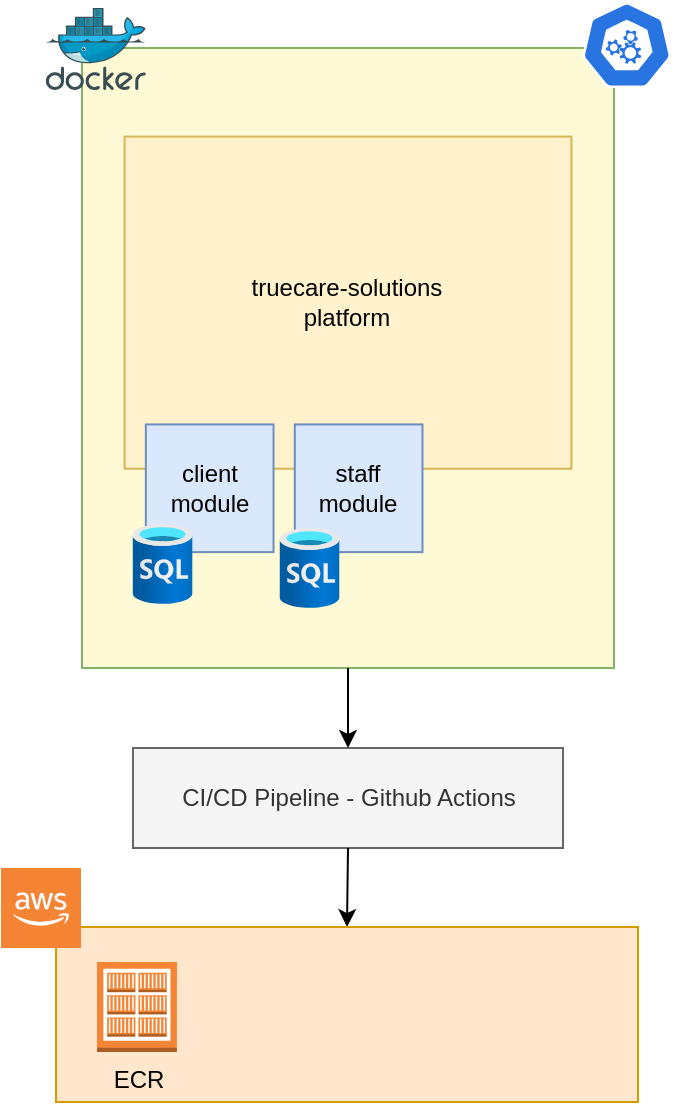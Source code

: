 <mxfile version="26.0.5">
  <diagram name="Page-1" id="iHy0LsQDet37pk_qS2Ei">
    <mxGraphModel dx="1434" dy="738" grid="1" gridSize="10" guides="1" tooltips="1" connect="1" arrows="1" fold="1" page="1" pageScale="1" pageWidth="850" pageHeight="1100" math="0" shadow="0">
      <root>
        <mxCell id="0" />
        <mxCell id="1" parent="0" />
        <mxCell id="9x35c1tjzNqXPCGpEiFx-11" value="" style="group;fillColor=#FFFAD6;strokeColor=#82b366;" vertex="1" connectable="0" parent="1">
          <mxGeometry x="280" y="110" width="266" height="310" as="geometry" />
        </mxCell>
        <mxCell id="9x35c1tjzNqXPCGpEiFx-1" value="truecare-solutions&lt;div&gt;platform&lt;/div&gt;" style="rounded=0;whiteSpace=wrap;html=1;fillColor=#fff2cc;strokeColor=#d6b656;align=center;" vertex="1" parent="9x35c1tjzNqXPCGpEiFx-11">
          <mxGeometry x="21.28" y="44.286" width="223.44" height="166.071" as="geometry" />
        </mxCell>
        <mxCell id="9x35c1tjzNqXPCGpEiFx-4" value="client&lt;div&gt;module&lt;/div&gt;" style="whiteSpace=wrap;html=1;aspect=fixed;fillColor=#dae8fc;strokeColor=#6c8ebf;" vertex="1" parent="9x35c1tjzNqXPCGpEiFx-11">
          <mxGeometry x="31.92" y="188.214" width="63.84" height="63.84" as="geometry" />
        </mxCell>
        <mxCell id="9x35c1tjzNqXPCGpEiFx-5" value="staff&lt;div&gt;module&lt;/div&gt;" style="whiteSpace=wrap;html=1;aspect=fixed;fillColor=#dae8fc;strokeColor=#6c8ebf;" vertex="1" parent="9x35c1tjzNqXPCGpEiFx-11">
          <mxGeometry x="106.4" y="188.214" width="63.84" height="63.84" as="geometry" />
        </mxCell>
        <mxCell id="9x35c1tjzNqXPCGpEiFx-22" value="" style="image;aspect=fixed;html=1;points=[];align=center;fontSize=12;image=img/lib/azure2/databases/SQL_Database.svg;" vertex="1" parent="9x35c1tjzNqXPCGpEiFx-11">
          <mxGeometry x="25.28" y="238" width="30" height="40" as="geometry" />
        </mxCell>
        <mxCell id="9x35c1tjzNqXPCGpEiFx-23" value="" style="image;aspect=fixed;html=1;points=[];align=center;fontSize=12;image=img/lib/azure2/databases/SQL_Database.svg;" vertex="1" parent="9x35c1tjzNqXPCGpEiFx-11">
          <mxGeometry x="98.76" y="240" width="30" height="40" as="geometry" />
        </mxCell>
        <mxCell id="9x35c1tjzNqXPCGpEiFx-7" value="" style="image;sketch=0;aspect=fixed;html=1;points=[];align=center;fontSize=12;image=img/lib/mscae/Docker.svg;" vertex="1" parent="9x35c1tjzNqXPCGpEiFx-11">
          <mxGeometry x="-18.08" y="-20" width="50" height="41" as="geometry" />
        </mxCell>
        <mxCell id="9x35c1tjzNqXPCGpEiFx-17" value="" style="group;fillColor=#d5e8d4;strokeColor=#82b366;" vertex="1" connectable="0" parent="1">
          <mxGeometry x="305.5" y="460" width="215" height="50" as="geometry" />
        </mxCell>
        <mxCell id="9x35c1tjzNqXPCGpEiFx-30" value="" style="group" vertex="1" connectable="0" parent="9x35c1tjzNqXPCGpEiFx-17">
          <mxGeometry x="-18.5" y="-20" width="233.5" height="70" as="geometry" />
        </mxCell>
        <mxCell id="9x35c1tjzNqXPCGpEiFx-9" value="CI/CD Pipeline - Github Actions" style="rounded=0;whiteSpace=wrap;html=1;fillColor=#f5f5f5;strokeColor=#666666;fontColor=#333333;" vertex="1" parent="9x35c1tjzNqXPCGpEiFx-30">
          <mxGeometry x="18.5" y="20" width="215" height="50" as="geometry" />
        </mxCell>
        <mxCell id="9x35c1tjzNqXPCGpEiFx-26" value="" style="shape=image;html=1;verticalAlign=top;verticalLabelPosition=bottom;labelBackgroundColor=#ffffff;imageAspect=0;aspect=fixed;image=https://cdn4.iconfinder.com/data/icons/miu-black-social-2/60/github-128.png" vertex="1" parent="9x35c1tjzNqXPCGpEiFx-30">
          <mxGeometry width="37" height="37" as="geometry" />
        </mxCell>
        <mxCell id="9x35c1tjzNqXPCGpEiFx-27" value="" style="endArrow=classic;html=1;rounded=0;entryX=0.5;entryY=0;entryDx=0;entryDy=0;" edge="1" parent="1" target="9x35c1tjzNqXPCGpEiFx-9">
          <mxGeometry width="50" height="50" relative="1" as="geometry">
            <mxPoint x="413" y="420" as="sourcePoint" />
            <mxPoint x="640" y="460" as="targetPoint" />
          </mxGeometry>
        </mxCell>
        <mxCell id="9x35c1tjzNqXPCGpEiFx-28" value="" style="endArrow=classic;html=1;rounded=0;exitX=0.5;exitY=1;exitDx=0;exitDy=0;entryX=0.5;entryY=0;entryDx=0;entryDy=0;" edge="1" parent="1" source="9x35c1tjzNqXPCGpEiFx-9" target="9x35c1tjzNqXPCGpEiFx-8">
          <mxGeometry width="50" height="50" relative="1" as="geometry">
            <mxPoint x="630" y="530" as="sourcePoint" />
            <mxPoint x="680" y="480" as="targetPoint" />
          </mxGeometry>
        </mxCell>
        <mxCell id="9x35c1tjzNqXPCGpEiFx-29" value="" style="group" vertex="1" connectable="0" parent="1">
          <mxGeometry x="239.5" y="520" width="318.5" height="117" as="geometry" />
        </mxCell>
        <mxCell id="9x35c1tjzNqXPCGpEiFx-8" value="" style="rounded=0;whiteSpace=wrap;html=1;fillColor=#ffe6cc;strokeColor=#d79b00;" vertex="1" parent="9x35c1tjzNqXPCGpEiFx-29">
          <mxGeometry x="27.5" y="29.5" width="291" height="87.5" as="geometry" />
        </mxCell>
        <mxCell id="9x35c1tjzNqXPCGpEiFx-18" value="" style="outlineConnect=0;dashed=0;verticalLabelPosition=bottom;verticalAlign=top;align=center;html=1;shape=mxgraph.aws3.cloud_2;fillColor=#F58534;gradientColor=none;" vertex="1" parent="9x35c1tjzNqXPCGpEiFx-29">
          <mxGeometry width="40" height="40" as="geometry" />
        </mxCell>
        <mxCell id="9x35c1tjzNqXPCGpEiFx-20" value="ECR" style="outlineConnect=0;dashed=0;verticalLabelPosition=bottom;verticalAlign=top;align=center;html=1;shape=mxgraph.aws3.ecr_registry;fillColor=#F58534;gradientColor=none;" vertex="1" parent="9x35c1tjzNqXPCGpEiFx-29">
          <mxGeometry x="48" y="47" width="40" height="45" as="geometry" />
        </mxCell>
        <mxCell id="9x35c1tjzNqXPCGpEiFx-31" value="" style="aspect=fixed;sketch=0;html=1;dashed=0;whitespace=wrap;verticalLabelPosition=bottom;verticalAlign=top;fillColor=#2875E2;strokeColor=#ffffff;points=[[0.005,0.63,0],[0.1,0.2,0],[0.9,0.2,0],[0.5,0,0],[0.995,0.63,0],[0.72,0.99,0],[0.5,1,0],[0.28,0.99,0]];shape=mxgraph.kubernetes.icon2;prIcon=api" vertex="1" parent="1">
          <mxGeometry x="530" y="87" width="44.79" height="43" as="geometry" />
        </mxCell>
      </root>
    </mxGraphModel>
  </diagram>
</mxfile>
